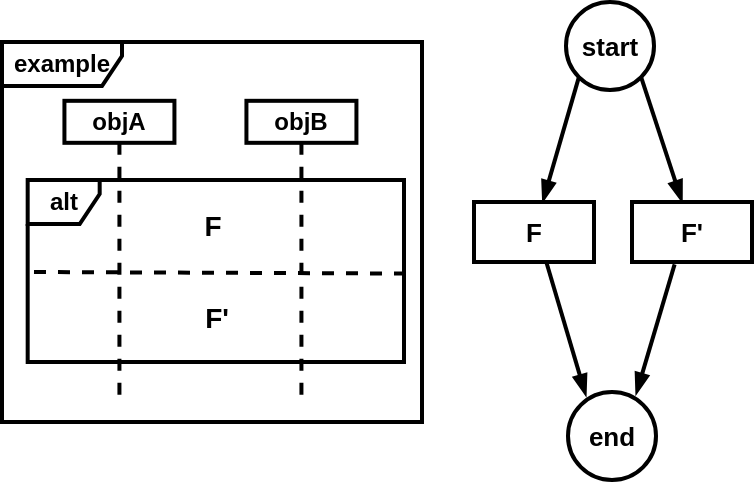 <mxfile version="24.2.2" type="github">
  <diagram name="第 1 页" id="J42jCB9UJMY3eW4XFR9J">
    <mxGraphModel dx="723" dy="489" grid="0" gridSize="10" guides="1" tooltips="1" connect="1" arrows="1" fold="1" page="1" pageScale="1" pageWidth="1169" pageHeight="1654" math="0" shadow="0">
      <root>
        <mxCell id="0" />
        <mxCell id="1" parent="0" />
        <mxCell id="jmN3flxoSIEHDAtT39DZ-195" value="" style="group;fontStyle=1;strokeWidth=2;" vertex="1" connectable="0" parent="1">
          <mxGeometry x="40" y="60" width="210" height="190" as="geometry" />
        </mxCell>
        <mxCell id="jmN3flxoSIEHDAtT39DZ-1" value="objA" style="shape=umlLifeline;perimeter=lifelinePerimeter;whiteSpace=wrap;html=1;container=0;dropTarget=0;collapsible=0;recursiveResize=0;outlineConnect=0;portConstraint=eastwest;newEdgeStyle={&quot;curved&quot;:0,&quot;rounded&quot;:0};size=21;fontStyle=1;strokeWidth=2;" vertex="1" parent="jmN3flxoSIEHDAtT39DZ-195">
          <mxGeometry x="31.214" y="29.408" width="55" height="150.914" as="geometry" />
        </mxCell>
        <mxCell id="jmN3flxoSIEHDAtT39DZ-3" value="alt" style="shape=umlFrame;whiteSpace=wrap;html=1;pointerEvents=0;width=36;height=22;container=0;fontStyle=1;strokeWidth=2;" vertex="1" parent="jmN3flxoSIEHDAtT39DZ-195">
          <mxGeometry x="12.84" y="69" width="188.16" height="91" as="geometry" />
        </mxCell>
        <mxCell id="jmN3flxoSIEHDAtT39DZ-4" value="example" style="shape=umlFrame;whiteSpace=wrap;html=1;pointerEvents=0;width=60;height=22;container=0;fontStyle=1;strokeWidth=2;" vertex="1" parent="jmN3flxoSIEHDAtT39DZ-195">
          <mxGeometry width="210" height="190" as="geometry" />
        </mxCell>
        <mxCell id="jmN3flxoSIEHDAtT39DZ-8" value="&lt;font style=&quot;font-size: 14px;&quot;&gt;F&#39;&lt;/font&gt;" style="text;html=1;align=center;verticalAlign=middle;resizable=0;points=[];autosize=1;strokeColor=none;fillColor=none;container=0;fontStyle=1;strokeWidth=2;" vertex="1" parent="jmN3flxoSIEHDAtT39DZ-195">
          <mxGeometry x="92.419" y="123.997" width="29" height="29" as="geometry" />
        </mxCell>
        <mxCell id="jmN3flxoSIEHDAtT39DZ-9" value="&lt;span style=&quot;&quot;&gt;&lt;font style=&quot;font-size: 14px;&quot;&gt;F&lt;/font&gt;&lt;/span&gt;" style="text;html=1;align=center;verticalAlign=middle;resizable=0;points=[];autosize=1;strokeColor=none;fillColor=none;container=0;fontStyle=1;strokeWidth=2;" vertex="1" parent="jmN3flxoSIEHDAtT39DZ-195">
          <mxGeometry x="89.642" y="76.999" width="30" height="30" as="geometry" />
        </mxCell>
        <mxCell id="jmN3flxoSIEHDAtT39DZ-15" value="" style="endArrow=none;dashed=1;html=1;rounded=0;entryX=1.005;entryY=0.536;entryDx=0;entryDy=0;entryPerimeter=0;fontStyle=1;strokeWidth=2;" edge="1" parent="jmN3flxoSIEHDAtT39DZ-195">
          <mxGeometry width="50" height="50" relative="1" as="geometry">
            <mxPoint x="16" y="115" as="sourcePoint" />
            <mxPoint x="201.941" y="115.776" as="targetPoint" />
            <Array as="points" />
          </mxGeometry>
        </mxCell>
        <mxCell id="jmN3flxoSIEHDAtT39DZ-63" value="objB" style="shape=umlLifeline;perimeter=lifelinePerimeter;whiteSpace=wrap;html=1;container=0;dropTarget=0;collapsible=0;recursiveResize=0;outlineConnect=0;portConstraint=eastwest;newEdgeStyle={&quot;curved&quot;:0,&quot;rounded&quot;:0};size=21;fontStyle=1;strokeWidth=2;" vertex="1" parent="jmN3flxoSIEHDAtT39DZ-195">
          <mxGeometry x="122.214" y="29.408" width="55" height="150.914" as="geometry" />
        </mxCell>
        <mxCell id="jmN3flxoSIEHDAtT39DZ-45" style="rounded=0;orthogonalLoop=1;jettySize=auto;html=1;exitX=0;exitY=1;exitDx=0;exitDy=0;endArrow=blockThin;endFill=1;fontStyle=1;strokeWidth=2;" edge="1" parent="1" source="jmN3flxoSIEHDAtT39DZ-16" target="jmN3flxoSIEHDAtT39DZ-18">
          <mxGeometry relative="1" as="geometry" />
        </mxCell>
        <mxCell id="jmN3flxoSIEHDAtT39DZ-46" style="rounded=0;orthogonalLoop=1;jettySize=auto;html=1;exitX=1;exitY=1;exitDx=0;exitDy=0;endArrow=blockThin;endFill=1;fontStyle=1;strokeWidth=2;" edge="1" parent="1" source="jmN3flxoSIEHDAtT39DZ-16" target="jmN3flxoSIEHDAtT39DZ-19">
          <mxGeometry relative="1" as="geometry" />
        </mxCell>
        <mxCell id="jmN3flxoSIEHDAtT39DZ-16" value="&lt;font style=&quot;font-size: 13px;&quot;&gt;start&lt;/font&gt;" style="ellipse;whiteSpace=wrap;html=1;aspect=fixed;fontStyle=1;strokeWidth=2;" vertex="1" parent="1">
          <mxGeometry x="322" y="40" width="44" height="44" as="geometry" />
        </mxCell>
        <mxCell id="jmN3flxoSIEHDAtT39DZ-17" value="&lt;font style=&quot;font-size: 13px;&quot;&gt;end&lt;/font&gt;" style="ellipse;whiteSpace=wrap;html=1;aspect=fixed;fontStyle=1;strokeWidth=2;" vertex="1" parent="1">
          <mxGeometry x="323" y="235" width="44" height="44" as="geometry" />
        </mxCell>
        <mxCell id="jmN3flxoSIEHDAtT39DZ-48" style="rounded=0;orthogonalLoop=1;jettySize=auto;html=1;exitX=0.605;exitY=1.016;exitDx=0;exitDy=0;exitPerimeter=0;endArrow=blockThin;endFill=1;fontStyle=1;strokeWidth=2;" edge="1" parent="1" source="jmN3flxoSIEHDAtT39DZ-18">
          <mxGeometry relative="1" as="geometry">
            <mxPoint x="317" y="167" as="sourcePoint" />
            <mxPoint x="332" y="237" as="targetPoint" />
          </mxGeometry>
        </mxCell>
        <mxCell id="jmN3flxoSIEHDAtT39DZ-18" value="&lt;font style=&quot;font-size: 13px;&quot;&gt;F&lt;/font&gt;" style="rounded=0;whiteSpace=wrap;html=1;fontStyle=1;strokeWidth=2;" vertex="1" parent="1">
          <mxGeometry x="276" y="140" width="60" height="30" as="geometry" />
        </mxCell>
        <mxCell id="jmN3flxoSIEHDAtT39DZ-19" value="&lt;font style=&quot;font-size: 13px;&quot;&gt;F&#39;&lt;/font&gt;" style="rounded=0;whiteSpace=wrap;html=1;fontStyle=1;strokeWidth=2;" vertex="1" parent="1">
          <mxGeometry x="355" y="140" width="60" height="30" as="geometry" />
        </mxCell>
        <mxCell id="jmN3flxoSIEHDAtT39DZ-49" style="rounded=0;orthogonalLoop=1;jettySize=auto;html=1;entryX=0.773;entryY=0.029;entryDx=0;entryDy=0;endArrow=blockThin;endFill=1;entryPerimeter=0;exitX=0.355;exitY=1.039;exitDx=0;exitDy=0;exitPerimeter=0;fontStyle=1;strokeWidth=2;" edge="1" parent="1" source="jmN3flxoSIEHDAtT39DZ-19" target="jmN3flxoSIEHDAtT39DZ-17">
          <mxGeometry relative="1" as="geometry">
            <mxPoint x="377" y="166" as="sourcePoint" />
          </mxGeometry>
        </mxCell>
      </root>
    </mxGraphModel>
  </diagram>
</mxfile>
